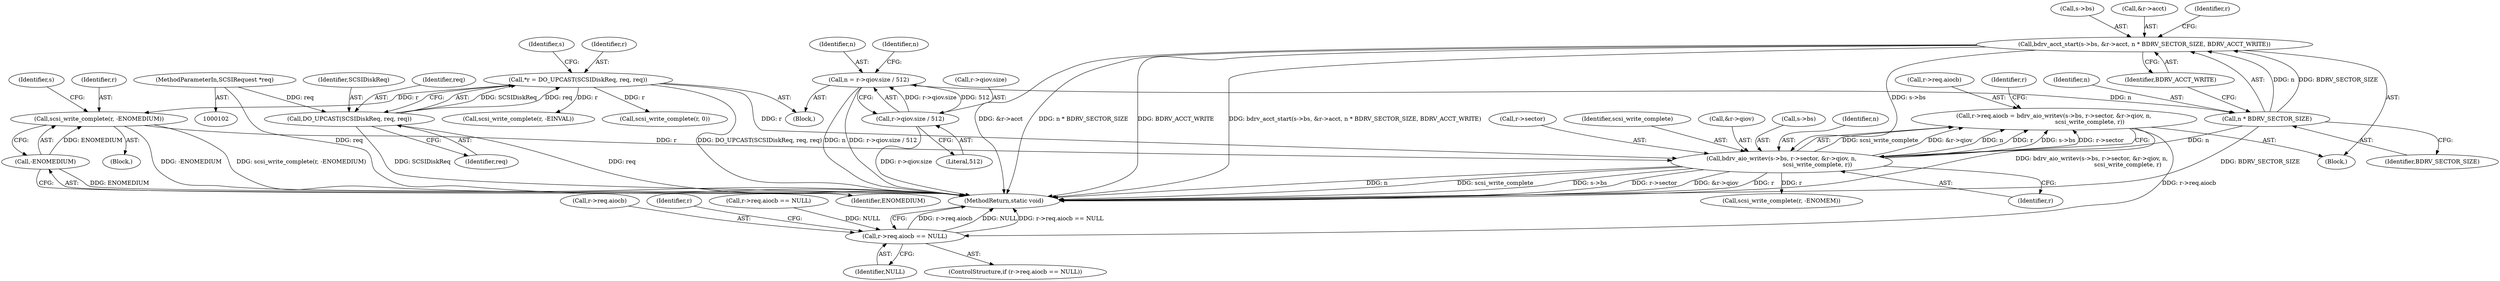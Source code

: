 digraph "0_qemu_103b40f51e4012b3b0ad20f615562a1806d7f49a_2@API" {
"1000183" [label="(Call,r->req.aiocb = bdrv_aio_writev(s->bs, r->sector, &r->qiov, n,\n                                       scsi_write_complete, r))"];
"1000189" [label="(Call,bdrv_aio_writev(s->bs, r->sector, &r->qiov, n,\n                                       scsi_write_complete, r))"];
"1000171" [label="(Call,bdrv_acct_start(s->bs, &r->acct, n * BDRV_SECTOR_SIZE, BDRV_ACCT_WRITE))"];
"1000179" [label="(Call,n * BDRV_SECTOR_SIZE)"];
"1000150" [label="(Call,n = r->qiov.size / 512)"];
"1000152" [label="(Call,r->qiov.size / 512)"];
"1000167" [label="(Call,scsi_write_complete(r, -ENOMEDIUM))"];
"1000106" [label="(Call,*r = DO_UPCAST(SCSIDiskReq, req, req))"];
"1000108" [label="(Call,DO_UPCAST(SCSIDiskReq, req, req))"];
"1000103" [label="(MethodParameterIn,SCSIRequest *req)"];
"1000169" [label="(Call,-ENOMEDIUM)"];
"1000204" [label="(Call,r->req.aiocb == NULL)"];
"1000193" [label="(Call,r->sector)"];
"1000160" [label="(Identifier,n)"];
"1000204" [label="(Call,r->req.aiocb == NULL)"];
"1000104" [label="(Block,)"];
"1000153" [label="(Call,r->qiov.size)"];
"1000110" [label="(Identifier,req)"];
"1000151" [label="(Identifier,n)"];
"1000179" [label="(Call,n * BDRV_SECTOR_SIZE)"];
"1000107" [label="(Identifier,r)"];
"1000172" [label="(Call,s->bs)"];
"1000158" [label="(Literal,512)"];
"1000183" [label="(Call,r->req.aiocb = bdrv_aio_writev(s->bs, r->sector, &r->qiov, n,\n                                       scsi_write_complete, r))"];
"1000114" [label="(Identifier,s)"];
"1000145" [label="(Call,scsi_write_complete(r, -EINVAL))"];
"1000201" [label="(Identifier,scsi_write_complete)"];
"1000106" [label="(Call,*r = DO_UPCAST(SCSIDiskReq, req, req))"];
"1000218" [label="(Call,scsi_write_complete(r, 0))"];
"1000103" [label="(MethodParameterIn,SCSIRequest *req)"];
"1000221" [label="(MethodReturn,static void)"];
"1000180" [label="(Identifier,n)"];
"1000168" [label="(Identifier,r)"];
"1000196" [label="(Call,&r->qiov)"];
"1000171" [label="(Call,bdrv_acct_start(s->bs, &r->acct, n * BDRV_SECTOR_SIZE, BDRV_ACCT_WRITE))"];
"1000202" [label="(Identifier,r)"];
"1000169" [label="(Call,-ENOMEDIUM)"];
"1000175" [label="(Call,&r->acct)"];
"1000161" [label="(Block,)"];
"1000205" [label="(Call,r->req.aiocb)"];
"1000190" [label="(Call,s->bs)"];
"1000150" [label="(Call,n = r->qiov.size / 512)"];
"1000200" [label="(Identifier,n)"];
"1000111" [label="(Identifier,req)"];
"1000212" [label="(Call,scsi_write_complete(r, -ENOMEM))"];
"1000181" [label="(Identifier,BDRV_SECTOR_SIZE)"];
"1000210" [label="(Identifier,NULL)"];
"1000184" [label="(Call,r->req.aiocb)"];
"1000213" [label="(Identifier,r)"];
"1000109" [label="(Identifier,SCSIDiskReq)"];
"1000182" [label="(Identifier,BDRV_ACCT_WRITE)"];
"1000108" [label="(Call,DO_UPCAST(SCSIDiskReq, req, req))"];
"1000152" [label="(Call,r->qiov.size / 512)"];
"1000166" [label="(Block,)"];
"1000203" [label="(ControlStructure,if (r->req.aiocb == NULL))"];
"1000189" [label="(Call,bdrv_aio_writev(s->bs, r->sector, &r->qiov, n,\n                                       scsi_write_complete, r))"];
"1000125" [label="(Call,r->req.aiocb == NULL)"];
"1000186" [label="(Identifier,r)"];
"1000173" [label="(Identifier,s)"];
"1000170" [label="(Identifier,ENOMEDIUM)"];
"1000167" [label="(Call,scsi_write_complete(r, -ENOMEDIUM))"];
"1000207" [label="(Identifier,r)"];
"1000183" -> "1000161"  [label="AST: "];
"1000183" -> "1000189"  [label="CFG: "];
"1000184" -> "1000183"  [label="AST: "];
"1000189" -> "1000183"  [label="AST: "];
"1000207" -> "1000183"  [label="CFG: "];
"1000183" -> "1000221"  [label="DDG: bdrv_aio_writev(s->bs, r->sector, &r->qiov, n,\n                                       scsi_write_complete, r)"];
"1000189" -> "1000183"  [label="DDG: scsi_write_complete"];
"1000189" -> "1000183"  [label="DDG: &r->qiov"];
"1000189" -> "1000183"  [label="DDG: n"];
"1000189" -> "1000183"  [label="DDG: r"];
"1000189" -> "1000183"  [label="DDG: s->bs"];
"1000189" -> "1000183"  [label="DDG: r->sector"];
"1000183" -> "1000204"  [label="DDG: r->req.aiocb"];
"1000189" -> "1000202"  [label="CFG: "];
"1000190" -> "1000189"  [label="AST: "];
"1000193" -> "1000189"  [label="AST: "];
"1000196" -> "1000189"  [label="AST: "];
"1000200" -> "1000189"  [label="AST: "];
"1000201" -> "1000189"  [label="AST: "];
"1000202" -> "1000189"  [label="AST: "];
"1000189" -> "1000221"  [label="DDG: n"];
"1000189" -> "1000221"  [label="DDG: scsi_write_complete"];
"1000189" -> "1000221"  [label="DDG: s->bs"];
"1000189" -> "1000221"  [label="DDG: r->sector"];
"1000189" -> "1000221"  [label="DDG: &r->qiov"];
"1000189" -> "1000221"  [label="DDG: r"];
"1000171" -> "1000189"  [label="DDG: s->bs"];
"1000179" -> "1000189"  [label="DDG: n"];
"1000167" -> "1000189"  [label="DDG: r"];
"1000106" -> "1000189"  [label="DDG: r"];
"1000189" -> "1000212"  [label="DDG: r"];
"1000171" -> "1000161"  [label="AST: "];
"1000171" -> "1000182"  [label="CFG: "];
"1000172" -> "1000171"  [label="AST: "];
"1000175" -> "1000171"  [label="AST: "];
"1000179" -> "1000171"  [label="AST: "];
"1000182" -> "1000171"  [label="AST: "];
"1000186" -> "1000171"  [label="CFG: "];
"1000171" -> "1000221"  [label="DDG: n * BDRV_SECTOR_SIZE"];
"1000171" -> "1000221"  [label="DDG: BDRV_ACCT_WRITE"];
"1000171" -> "1000221"  [label="DDG: bdrv_acct_start(s->bs, &r->acct, n * BDRV_SECTOR_SIZE, BDRV_ACCT_WRITE)"];
"1000171" -> "1000221"  [label="DDG: &r->acct"];
"1000179" -> "1000171"  [label="DDG: n"];
"1000179" -> "1000171"  [label="DDG: BDRV_SECTOR_SIZE"];
"1000179" -> "1000181"  [label="CFG: "];
"1000180" -> "1000179"  [label="AST: "];
"1000181" -> "1000179"  [label="AST: "];
"1000182" -> "1000179"  [label="CFG: "];
"1000179" -> "1000221"  [label="DDG: BDRV_SECTOR_SIZE"];
"1000150" -> "1000179"  [label="DDG: n"];
"1000150" -> "1000104"  [label="AST: "];
"1000150" -> "1000152"  [label="CFG: "];
"1000151" -> "1000150"  [label="AST: "];
"1000152" -> "1000150"  [label="AST: "];
"1000160" -> "1000150"  [label="CFG: "];
"1000150" -> "1000221"  [label="DDG: r->qiov.size / 512"];
"1000150" -> "1000221"  [label="DDG: n"];
"1000152" -> "1000150"  [label="DDG: r->qiov.size"];
"1000152" -> "1000150"  [label="DDG: 512"];
"1000152" -> "1000158"  [label="CFG: "];
"1000153" -> "1000152"  [label="AST: "];
"1000158" -> "1000152"  [label="AST: "];
"1000152" -> "1000221"  [label="DDG: r->qiov.size"];
"1000167" -> "1000166"  [label="AST: "];
"1000167" -> "1000169"  [label="CFG: "];
"1000168" -> "1000167"  [label="AST: "];
"1000169" -> "1000167"  [label="AST: "];
"1000173" -> "1000167"  [label="CFG: "];
"1000167" -> "1000221"  [label="DDG: -ENOMEDIUM"];
"1000167" -> "1000221"  [label="DDG: scsi_write_complete(r, -ENOMEDIUM)"];
"1000106" -> "1000167"  [label="DDG: r"];
"1000169" -> "1000167"  [label="DDG: ENOMEDIUM"];
"1000106" -> "1000104"  [label="AST: "];
"1000106" -> "1000108"  [label="CFG: "];
"1000107" -> "1000106"  [label="AST: "];
"1000108" -> "1000106"  [label="AST: "];
"1000114" -> "1000106"  [label="CFG: "];
"1000106" -> "1000221"  [label="DDG: DO_UPCAST(SCSIDiskReq, req, req)"];
"1000108" -> "1000106"  [label="DDG: SCSIDiskReq"];
"1000108" -> "1000106"  [label="DDG: req"];
"1000106" -> "1000145"  [label="DDG: r"];
"1000106" -> "1000218"  [label="DDG: r"];
"1000108" -> "1000111"  [label="CFG: "];
"1000109" -> "1000108"  [label="AST: "];
"1000110" -> "1000108"  [label="AST: "];
"1000111" -> "1000108"  [label="AST: "];
"1000108" -> "1000221"  [label="DDG: req"];
"1000108" -> "1000221"  [label="DDG: SCSIDiskReq"];
"1000103" -> "1000108"  [label="DDG: req"];
"1000103" -> "1000102"  [label="AST: "];
"1000103" -> "1000221"  [label="DDG: req"];
"1000169" -> "1000170"  [label="CFG: "];
"1000170" -> "1000169"  [label="AST: "];
"1000169" -> "1000221"  [label="DDG: ENOMEDIUM"];
"1000204" -> "1000203"  [label="AST: "];
"1000204" -> "1000210"  [label="CFG: "];
"1000205" -> "1000204"  [label="AST: "];
"1000210" -> "1000204"  [label="AST: "];
"1000213" -> "1000204"  [label="CFG: "];
"1000221" -> "1000204"  [label="CFG: "];
"1000204" -> "1000221"  [label="DDG: r->req.aiocb"];
"1000204" -> "1000221"  [label="DDG: NULL"];
"1000204" -> "1000221"  [label="DDG: r->req.aiocb == NULL"];
"1000125" -> "1000204"  [label="DDG: NULL"];
}
